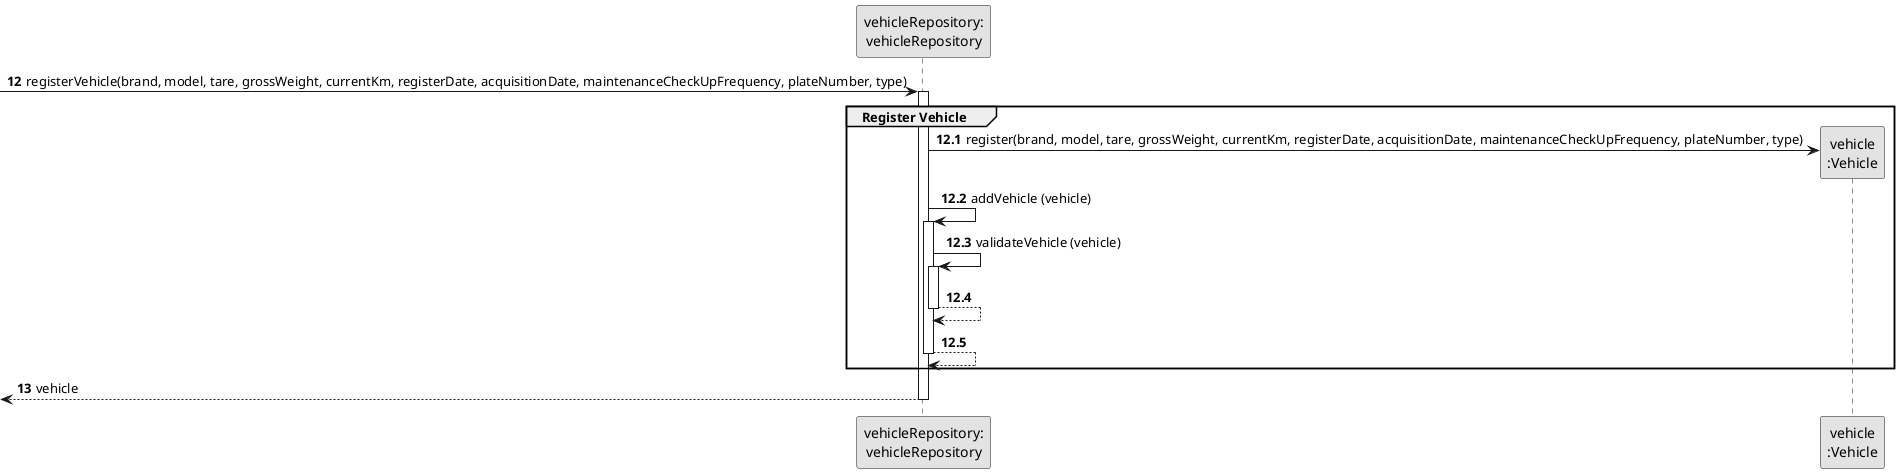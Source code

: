 @startuml
skinparam monochrome true
skinparam packageStyle rectangle
skinparam shadowing false

participant "vehicleRepository:\nvehicleRepository" as vehicleRepository
participant "vehicle\n:Vehicle" as VEHICLE

autonumber 12
-> vehicleRepository : registerVehicle(brand, model, tare, grossWeight, currentKm, registerDate, acquisitionDate, maintenanceCheckUpFrequency, plateNumber, type)

autonumber 12.1

activate vehicleRepository
    group Register Vehicle

                vehicleRepository -> VEHICLE** : register(brand, model, tare, grossWeight, currentKm, registerDate, acquisitionDate, maintenanceCheckUpFrequency, plateNumber, type)

                vehicleRepository -> vehicleRepository: addVehicle (vehicle)
                activate vehicleRepository

                vehicleRepository -> vehicleRepository: validateVehicle (vehicle)
                activate vehicleRepository

                vehicleRepository --> vehicleRepository
                deactivate vehicleRepository

                vehicleRepository --> vehicleRepository
                deactivate vehicleRepository

    end group

    autonumber 13
    <-- vehicleRepository : vehicle
deactivate vehicleRepository


@enduml